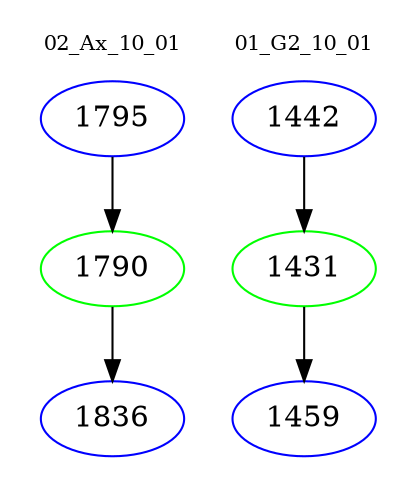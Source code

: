 digraph{
subgraph cluster_0 {
color = white
label = "02_Ax_10_01";
fontsize=10;
T0_1795 [label="1795", color="blue"]
T0_1795 -> T0_1790 [color="black"]
T0_1790 [label="1790", color="green"]
T0_1790 -> T0_1836 [color="black"]
T0_1836 [label="1836", color="blue"]
}
subgraph cluster_1 {
color = white
label = "01_G2_10_01";
fontsize=10;
T1_1442 [label="1442", color="blue"]
T1_1442 -> T1_1431 [color="black"]
T1_1431 [label="1431", color="green"]
T1_1431 -> T1_1459 [color="black"]
T1_1459 [label="1459", color="blue"]
}
}
